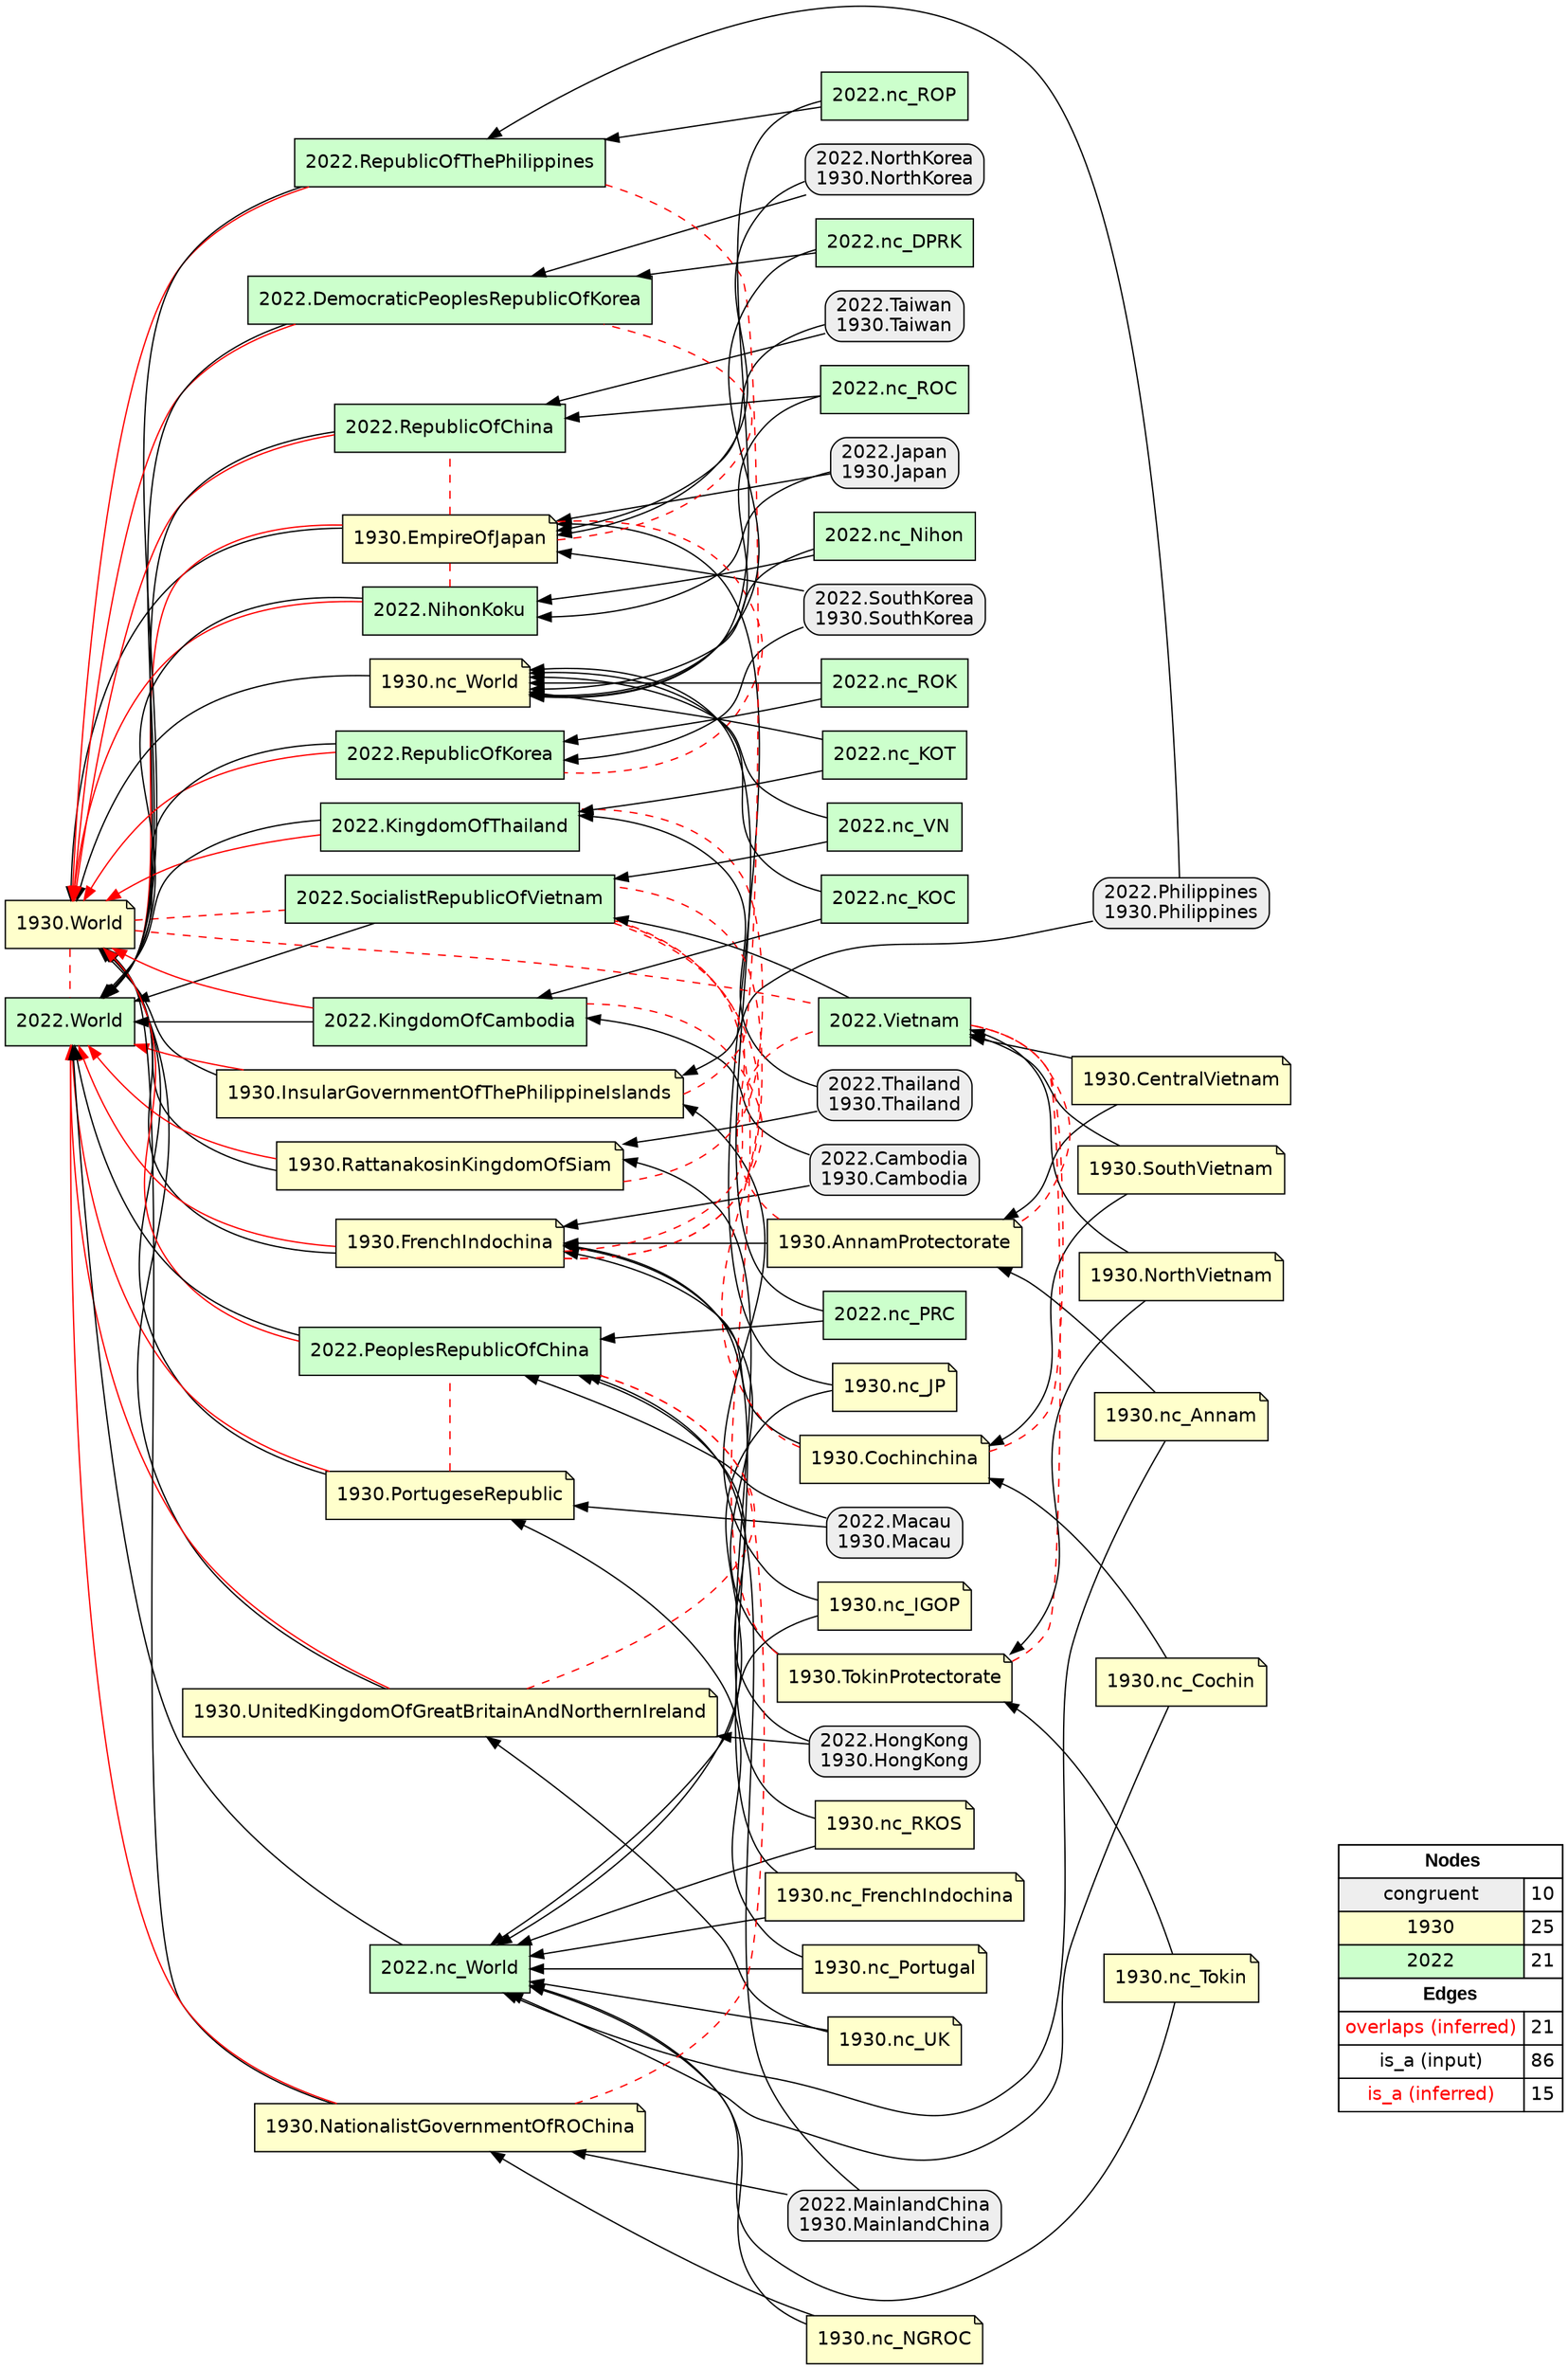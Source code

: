 digraph{
rankdir=RL
node[shape=box style="filled,rounded" fillcolor="#EEEEEE" fontname="helvetica"] 
"2022.Philippines\n1930.Philippines"
"2022.Macau\n1930.Macau"
"2022.Taiwan\n1930.Taiwan"
"2022.MainlandChina\n1930.MainlandChina"
"2022.Thailand\n1930.Thailand"
"2022.NorthKorea\n1930.NorthKorea"
"2022.Cambodia\n1930.Cambodia"
"2022.Japan\n1930.Japan"
"2022.HongKong\n1930.HongKong"
"2022.SouthKorea\n1930.SouthKorea"
node[shape=note style=filled fillcolor="#FFFFCC" fontname="helvetica"] 
"1930.nc_JP"
"1930.nc_Portugal"
"1930.PortugeseRepublic"
"1930.TokinProtectorate"
"1930.CentralVietnam"
"1930.UnitedKingdomOfGreatBritainAndNorthernIreland"
"1930.nc_Tokin"
"1930.nc_NGROC"
"1930.InsularGovernmentOfThePhilippineIslands"
"1930.nc_IGOP"
"1930.EmpireOfJapan"
"1930.NorthVietnam"
"1930.nc_Annam"
"1930.SouthVietnam"
"1930.nc_RKOS"
"1930.AnnamProtectorate"
"1930.Cochinchina"
"1930.nc_UK"
"1930.nc_Cochin"
"1930.nc_World"
"1930.NationalistGovernmentOfROChina"
"1930.RattanakosinKingdomOfSiam"
"1930.FrenchIndochina"
"1930.nc_FrenchIndochina"
"1930.World"
node[shape=box style=filled fillcolor="#CCFFCC" fontname="helvetica"] 
"2022.RepublicOfThePhilippines"
"2022.nc_VN"
"2022.SocialistRepublicOfVietnam"
"2022.DemocraticPeoplesRepublicOfKorea"
"2022.nc_World"
"2022.PeoplesRepublicOfChina"
"2022.RepublicOfChina"
"2022.nc_Nihon"
"2022.Vietnam"
"2022.nc_DPRK"
"2022.NihonKoku"
"2022.World"
"2022.KingdomOfThailand"
"2022.nc_PRC"
"2022.RepublicOfKorea"
"2022.nc_ROK"
"2022.nc_KOC"
"2022.nc_ROC"
"2022.nc_KOT"
"2022.nc_ROP"
"2022.KingdomOfCambodia"
edge[arrowhead=none style=dashed color="#FF0000" constraint=false penwidth=1]
"1930.AnnamProtectorate" -> "2022.SocialistRepublicOfVietnam"
"1930.EmpireOfJapan" -> "2022.DemocraticPeoplesRepublicOfKorea"
"1930.FrenchIndochina" -> "2022.KingdomOfCambodia"
"1930.TokinProtectorate" -> "2022.SocialistRepublicOfVietnam"
"1930.NationalistGovernmentOfROChina" -> "2022.PeoplesRepublicOfChina"
"1930.World" -> "2022.Vietnam"
"1930.FrenchIndochina" -> "2022.Vietnam"
"1930.Cochinchina" -> "2022.SocialistRepublicOfVietnam"
"1930.Cochinchina" -> "2022.Vietnam"
"1930.EmpireOfJapan" -> "2022.RepublicOfKorea"
"1930.World" -> "2022.SocialistRepublicOfVietnam"
"1930.AnnamProtectorate" -> "2022.Vietnam"
"1930.InsularGovernmentOfThePhilippineIslands" -> "2022.RepublicOfThePhilippines"
"1930.FrenchIndochina" -> "2022.SocialistRepublicOfVietnam"
"1930.World" -> "2022.World"
"1930.EmpireOfJapan" -> "2022.RepublicOfChina"
"1930.TokinProtectorate" -> "2022.Vietnam"
"1930.EmpireOfJapan" -> "2022.NihonKoku"
"1930.PortugeseRepublic" -> "2022.PeoplesRepublicOfChina"
"1930.UnitedKingdomOfGreatBritainAndNorthernIreland" -> "2022.PeoplesRepublicOfChina"
"1930.RattanakosinKingdomOfSiam" -> "2022.KingdomOfThailand"
edge[arrowhead=normal style=dotted color="#000000" constraint=true penwidth=1]
edge[arrowhead=normal style=solid color="#000000" constraint=true penwidth=1]
"2022.nc_ROC" -> "2022.RepublicOfChina"
"2022.nc_VN" -> "2022.SocialistRepublicOfVietnam"
"2022.NorthKorea\n1930.NorthKorea" -> "1930.EmpireOfJapan"
"1930.SouthVietnam" -> "2022.Vietnam"
"2022.SouthKorea\n1930.SouthKorea" -> "1930.EmpireOfJapan"
"2022.RepublicOfKorea" -> "2022.World"
"2022.nc_ROK" -> "1930.nc_World"
"2022.nc_PRC" -> "1930.nc_World"
"1930.TokinProtectorate" -> "1930.FrenchIndochina"
"1930.nc_IGOP" -> "2022.nc_World"
"2022.nc_DPRK" -> "2022.DemocraticPeoplesRepublicOfKorea"
"1930.InsularGovernmentOfThePhilippineIslands" -> "1930.World"
"2022.nc_Nihon" -> "2022.NihonKoku"
"2022.RepublicOfChina" -> "2022.World"
"1930.nc_FrenchIndochina" -> "1930.FrenchIndochina"
"1930.nc_Portugal" -> "2022.nc_World"
"1930.nc_Portugal" -> "1930.PortugeseRepublic"
"1930.nc_UK" -> "1930.UnitedKingdomOfGreatBritainAndNorthernIreland"
"1930.nc_IGOP" -> "1930.InsularGovernmentOfThePhilippineIslands"
"2022.nc_KOT" -> "1930.nc_World"
"1930.NorthVietnam" -> "1930.TokinProtectorate"
"1930.nc_Tokin" -> "2022.nc_World"
"2022.nc_ROC" -> "1930.nc_World"
"1930.NationalistGovernmentOfROChina" -> "1930.World"
"2022.KingdomOfCambodia" -> "2022.World"
"1930.nc_JP" -> "2022.nc_World"
"1930.nc_World" -> "1930.World"
"2022.Japan\n1930.Japan" -> "1930.EmpireOfJapan"
"1930.Cochinchina" -> "1930.FrenchIndochina"
"2022.SocialistRepublicOfVietnam" -> "2022.World"
"2022.Taiwan\n1930.Taiwan" -> "2022.RepublicOfChina"
"1930.nc_Cochin" -> "2022.nc_World"
"1930.UnitedKingdomOfGreatBritainAndNorthernIreland" -> "1930.World"
"1930.nc_RKOS" -> "2022.nc_World"
"1930.PortugeseRepublic" -> "1930.World"
"1930.nc_FrenchIndochina" -> "2022.nc_World"
"1930.EmpireOfJapan" -> "1930.World"
"1930.SouthVietnam" -> "1930.Cochinchina"
"2022.DemocraticPeoplesRepublicOfKorea" -> "2022.World"
"2022.Cambodia\n1930.Cambodia" -> "1930.FrenchIndochina"
"1930.nc_NGROC" -> "1930.NationalistGovernmentOfROChina"
"2022.NorthKorea\n1930.NorthKorea" -> "2022.DemocraticPeoplesRepublicOfKorea"
"2022.HongKong\n1930.HongKong" -> "2022.PeoplesRepublicOfChina"
"2022.NihonKoku" -> "2022.World"
"2022.nc_ROK" -> "2022.RepublicOfKorea"
"2022.SouthKorea\n1930.SouthKorea" -> "2022.RepublicOfKorea"
"2022.Cambodia\n1930.Cambodia" -> "2022.KingdomOfCambodia"
"2022.Macau\n1930.Macau" -> "2022.PeoplesRepublicOfChina"
"2022.nc_DPRK" -> "1930.nc_World"
"1930.CentralVietnam" -> "2022.Vietnam"
"2022.nc_ROP" -> "2022.RepublicOfThePhilippines"
"1930.nc_Cochin" -> "1930.Cochinchina"
"1930.AnnamProtectorate" -> "1930.FrenchIndochina"
"2022.Taiwan\n1930.Taiwan" -> "1930.EmpireOfJapan"
"2022.Thailand\n1930.Thailand" -> "1930.RattanakosinKingdomOfSiam"
"2022.nc_VN" -> "1930.nc_World"
"2022.nc_World" -> "2022.World"
"2022.nc_ROP" -> "1930.nc_World"
"2022.Vietnam" -> "2022.SocialistRepublicOfVietnam"
"1930.nc_RKOS" -> "1930.RattanakosinKingdomOfSiam"
"2022.RepublicOfThePhilippines" -> "2022.World"
"1930.NorthVietnam" -> "2022.Vietnam"
"1930.RattanakosinKingdomOfSiam" -> "1930.World"
"2022.nc_Nihon" -> "1930.nc_World"
"2022.nc_KOC" -> "1930.nc_World"
"2022.MainlandChina\n1930.MainlandChina" -> "1930.NationalistGovernmentOfROChina"
"1930.nc_Tokin" -> "1930.TokinProtectorate"
"1930.nc_NGROC" -> "2022.nc_World"
"2022.PeoplesRepublicOfChina" -> "2022.World"
"2022.MainlandChina\n1930.MainlandChina" -> "2022.PeoplesRepublicOfChina"
"2022.Thailand\n1930.Thailand" -> "2022.KingdomOfThailand"
"2022.nc_KOT" -> "2022.KingdomOfThailand"
"1930.CentralVietnam" -> "1930.AnnamProtectorate"
"2022.Japan\n1930.Japan" -> "2022.NihonKoku"
"2022.HongKong\n1930.HongKong" -> "1930.UnitedKingdomOfGreatBritainAndNorthernIreland"
"1930.nc_UK" -> "2022.nc_World"
"2022.Philippines\n1930.Philippines" -> "2022.RepublicOfThePhilippines"
"1930.FrenchIndochina" -> "1930.World"
"2022.Philippines\n1930.Philippines" -> "1930.InsularGovernmentOfThePhilippineIslands"
"1930.nc_JP" -> "1930.EmpireOfJapan"
"2022.nc_KOC" -> "2022.KingdomOfCambodia"
"1930.nc_Annam" -> "2022.nc_World"
"1930.nc_Annam" -> "1930.AnnamProtectorate"
"2022.KingdomOfThailand" -> "2022.World"
"2022.nc_PRC" -> "2022.PeoplesRepublicOfChina"
"2022.Macau\n1930.Macau" -> "1930.PortugeseRepublic"
edge[arrowhead=normal style=solid color="#FF0000" constraint=true penwidth=1]
"1930.EmpireOfJapan" -> "2022.World"
"1930.NationalistGovernmentOfROChina" -> "2022.World"
"2022.KingdomOfThailand" -> "1930.World"
"2022.RepublicOfKorea" -> "1930.World"
"2022.DemocraticPeoplesRepublicOfKorea" -> "1930.World"
"1930.FrenchIndochina" -> "2022.World"
"2022.RepublicOfThePhilippines" -> "1930.World"
"2022.PeoplesRepublicOfChina" -> "1930.World"
"1930.UnitedKingdomOfGreatBritainAndNorthernIreland" -> "2022.World"
"1930.InsularGovernmentOfThePhilippineIslands" -> "2022.World"
"2022.KingdomOfCambodia" -> "1930.World"
"1930.PortugeseRepublic" -> "2022.World"
"2022.NihonKoku" -> "1930.World"
"2022.RepublicOfChina" -> "1930.World"
"1930.RattanakosinKingdomOfSiam" -> "2022.World"
node[shape=box] 
{rank=source Legend [fillcolor= white margin=0 label=< 
 <TABLE BORDER="0" CELLBORDER="1" CELLSPACING="0" CELLPADDING="4"> 
<TR> <TD COLSPAN="2"><font face="Arial Black"> Nodes</font></TD> </TR> 
<TR> 
 <TD bgcolor="#EEEEEE" fontname="helvetica">congruent</TD> 
 <TD>10</TD> 
 </TR> 
<TR> 
 <TD bgcolor="#FFFFCC" fontname="helvetica">1930</TD> 
 <TD>25</TD> 
 </TR> 
<TR> 
 <TD bgcolor="#CCFFCC" fontname="helvetica">2022</TD> 
 <TD>21</TD> 
 </TR> 
<TR> <TD COLSPAN="2"><font face = "Arial Black"> Edges </font></TD> </TR> 
<TR> 
 <TD><font color ="#FF0000">overlaps (inferred)</font></TD><TD>21</TD>
</TR>
<TR> 
 <TD><font color ="#000000">is_a (input)</font></TD><TD>86</TD>
</TR>
<TR> 
 <TD><font color ="#FF0000">is_a (inferred)</font></TD><TD>15</TD>
</TR>
</TABLE> 
 >] } 
}